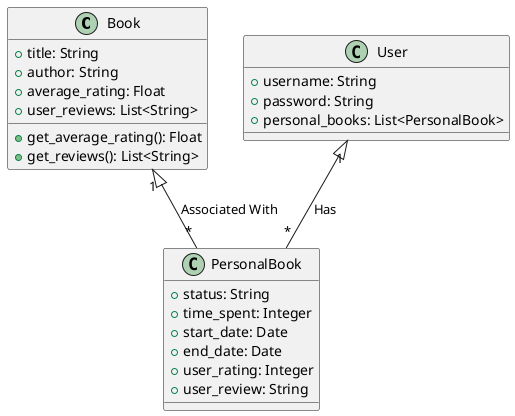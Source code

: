 @startuml Book Management Application
class Book {
  +title: String
  +author: String
  +average_rating: Float
  +user_reviews: List<String>
  +get_average_rating(): Float
  +get_reviews(): List<String>
}

class User {
  +username: String
  +password: String
  +personal_books: List<PersonalBook>
}

class PersonalBook {
  +status: String
  +time_spent: Integer
  +start_date: Date
  +end_date: Date
  +user_rating: Integer
  +user_review: String
}

Book "1" <|-- "*" PersonalBook : "Associated With"
User "1" <|-- "*" PersonalBook : "Has"
@enduml
